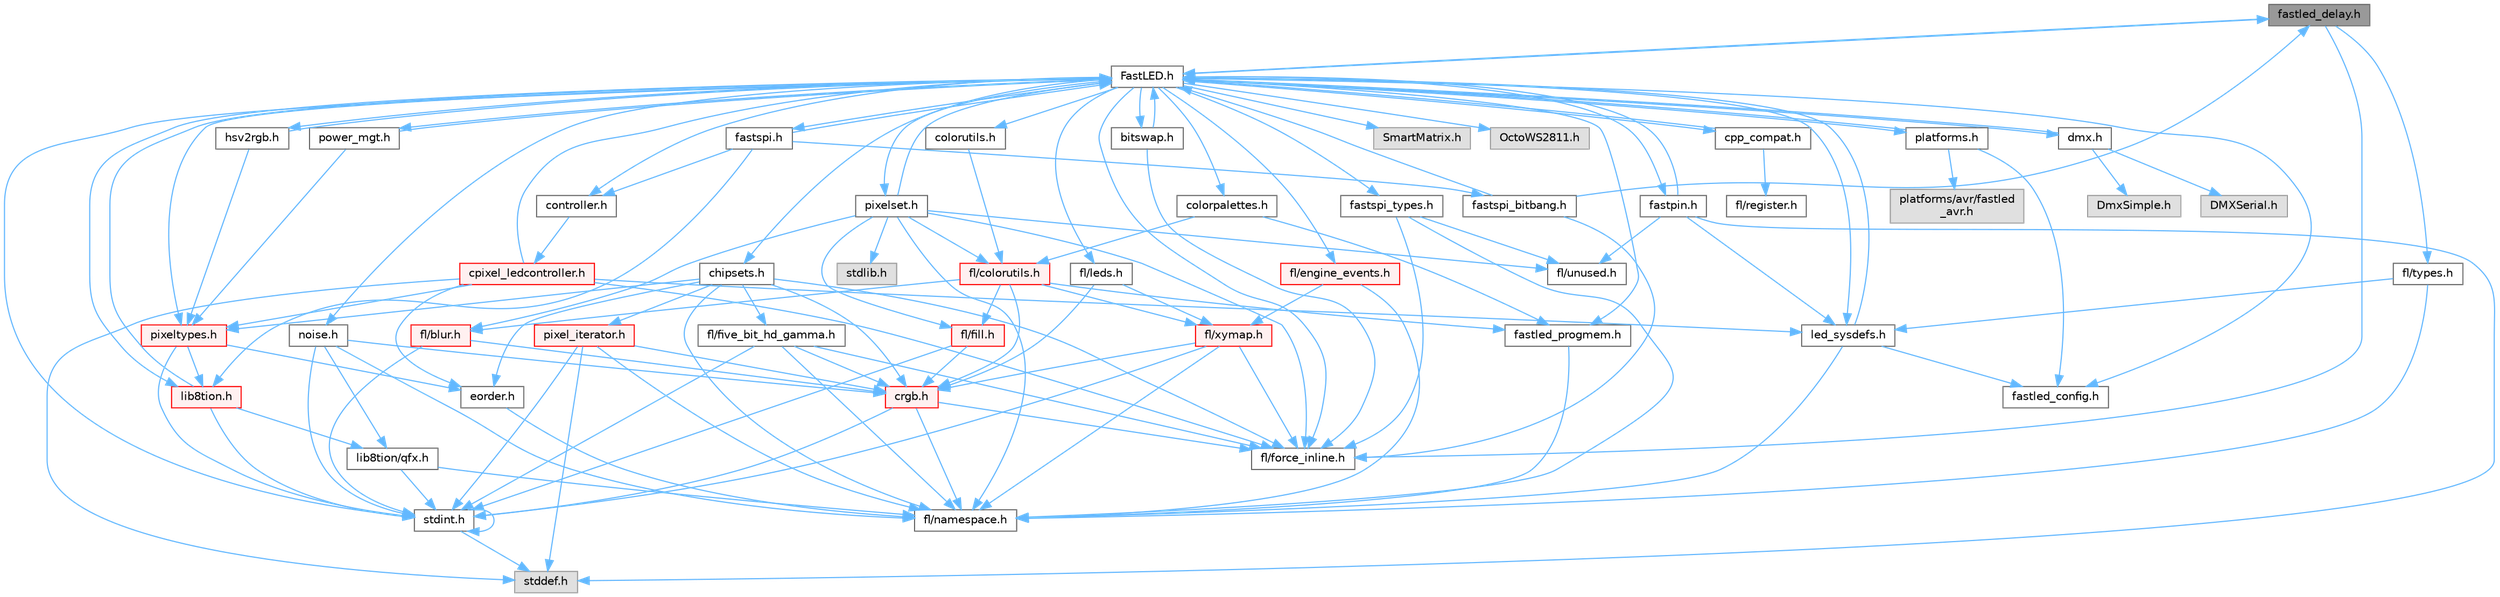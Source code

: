 digraph "fastled_delay.h"
{
 // INTERACTIVE_SVG=YES
 // LATEX_PDF_SIZE
  bgcolor="transparent";
  edge [fontname=Helvetica,fontsize=10,labelfontname=Helvetica,labelfontsize=10];
  node [fontname=Helvetica,fontsize=10,shape=box,height=0.2,width=0.4];
  Node1 [id="Node000001",label="fastled_delay.h",height=0.2,width=0.4,color="gray40", fillcolor="grey60", style="filled", fontcolor="black",tooltip="Utility functions and classes for managing delay cycles."];
  Node1 -> Node2 [id="edge1_Node000001_Node000002",color="steelblue1",style="solid",tooltip=" "];
  Node2 [id="Node000002",label="FastLED.h",height=0.2,width=0.4,color="grey40", fillcolor="white", style="filled",URL="$db/d97/_fast_l_e_d_8h.html",tooltip="central include file for FastLED, defines the CFastLED class/object"];
  Node2 -> Node3 [id="edge2_Node000002_Node000003",color="steelblue1",style="solid",tooltip=" "];
  Node3 [id="Node000003",label="stdint.h",height=0.2,width=0.4,color="grey40", fillcolor="white", style="filled",URL="$df/dd8/stdint_8h.html",tooltip=" "];
  Node3 -> Node4 [id="edge3_Node000003_Node000004",color="steelblue1",style="solid",tooltip=" "];
  Node4 [id="Node000004",label="stddef.h",height=0.2,width=0.4,color="grey60", fillcolor="#E0E0E0", style="filled",tooltip=" "];
  Node3 -> Node3 [id="edge4_Node000003_Node000003",color="steelblue1",style="solid",tooltip=" "];
  Node2 -> Node5 [id="edge5_Node000002_Node000005",color="steelblue1",style="solid",tooltip=" "];
  Node5 [id="Node000005",label="SmartMatrix.h",height=0.2,width=0.4,color="grey60", fillcolor="#E0E0E0", style="filled",tooltip=" "];
  Node2 -> Node6 [id="edge6_Node000002_Node000006",color="steelblue1",style="solid",tooltip=" "];
  Node6 [id="Node000006",label="OctoWS2811.h",height=0.2,width=0.4,color="grey60", fillcolor="#E0E0E0", style="filled",tooltip=" "];
  Node2 -> Node7 [id="edge7_Node000002_Node000007",color="steelblue1",style="solid",tooltip=" "];
  Node7 [id="Node000007",label="fl/force_inline.h",height=0.2,width=0.4,color="grey40", fillcolor="white", style="filled",URL="$d4/d64/force__inline_8h.html",tooltip=" "];
  Node2 -> Node8 [id="edge8_Node000002_Node000008",color="steelblue1",style="solid",tooltip=" "];
  Node8 [id="Node000008",label="cpp_compat.h",height=0.2,width=0.4,color="grey40", fillcolor="white", style="filled",URL="$d9/d13/cpp__compat_8h.html",tooltip="Compatibility functions based on C++ version."];
  Node8 -> Node2 [id="edge9_Node000008_Node000002",color="steelblue1",style="solid",tooltip=" "];
  Node8 -> Node9 [id="edge10_Node000008_Node000009",color="steelblue1",style="solid",tooltip=" "];
  Node9 [id="Node000009",label="fl/register.h",height=0.2,width=0.4,color="grey40", fillcolor="white", style="filled",URL="$df/d80/register_8h.html",tooltip=" "];
  Node2 -> Node10 [id="edge11_Node000002_Node000010",color="steelblue1",style="solid",tooltip=" "];
  Node10 [id="Node000010",label="fastled_config.h",height=0.2,width=0.4,color="grey40", fillcolor="white", style="filled",URL="$d5/d11/fastled__config_8h.html",tooltip="Contains definitions that can be used to configure FastLED at compile time."];
  Node2 -> Node11 [id="edge12_Node000002_Node000011",color="steelblue1",style="solid",tooltip=" "];
  Node11 [id="Node000011",label="led_sysdefs.h",height=0.2,width=0.4,color="grey40", fillcolor="white", style="filled",URL="$d9/d3e/led__sysdefs_8h.html",tooltip="Determines which platform system definitions to include."];
  Node11 -> Node2 [id="edge13_Node000011_Node000002",color="steelblue1",style="solid",tooltip=" "];
  Node11 -> Node10 [id="edge14_Node000011_Node000010",color="steelblue1",style="solid",tooltip=" "];
  Node11 -> Node12 [id="edge15_Node000011_Node000012",color="steelblue1",style="solid",tooltip=" "];
  Node12 [id="Node000012",label="fl/namespace.h",height=0.2,width=0.4,color="grey40", fillcolor="white", style="filled",URL="$df/d2a/namespace_8h.html",tooltip="Implements the FastLED namespace macros."];
  Node2 -> Node1 [id="edge16_Node000002_Node000001",color="steelblue1",style="solid",tooltip=" "];
  Node2 -> Node13 [id="edge17_Node000002_Node000013",color="steelblue1",style="solid",tooltip=" "];
  Node13 [id="Node000013",label="bitswap.h",height=0.2,width=0.4,color="grey40", fillcolor="white", style="filled",URL="$de/ded/bitswap_8h.html",tooltip="Functions for doing a rotation of bits/bytes used by parallel output."];
  Node13 -> Node2 [id="edge18_Node000013_Node000002",color="steelblue1",style="solid",tooltip=" "];
  Node13 -> Node7 [id="edge19_Node000013_Node000007",color="steelblue1",style="solid",tooltip=" "];
  Node2 -> Node14 [id="edge20_Node000002_Node000014",color="steelblue1",style="solid",tooltip=" "];
  Node14 [id="Node000014",label="controller.h",height=0.2,width=0.4,color="grey40", fillcolor="white", style="filled",URL="$d2/dd9/controller_8h.html",tooltip="deprecated: base definitions used by led controllers for writing out led data"];
  Node14 -> Node15 [id="edge21_Node000014_Node000015",color="steelblue1",style="solid",tooltip=" "];
  Node15 [id="Node000015",label="cpixel_ledcontroller.h",height=0.2,width=0.4,color="red", fillcolor="#FFF0F0", style="filled",URL="$d9/d57/cpixel__ledcontroller_8h.html",tooltip="defines the templated version of the CLEDController class"];
  Node15 -> Node4 [id="edge22_Node000015_Node000004",color="steelblue1",style="solid",tooltip=" "];
  Node15 -> Node2 [id="edge23_Node000015_Node000002",color="steelblue1",style="solid",tooltip=" "];
  Node15 -> Node11 [id="edge24_Node000015_Node000011",color="steelblue1",style="solid",tooltip=" "];
  Node15 -> Node16 [id="edge25_Node000015_Node000016",color="steelblue1",style="solid",tooltip=" "];
  Node16 [id="Node000016",label="pixeltypes.h",height=0.2,width=0.4,color="red", fillcolor="#FFF0F0", style="filled",URL="$d2/dba/pixeltypes_8h.html",tooltip="Includes defintions for RGB and HSV pixels."];
  Node16 -> Node3 [id="edge26_Node000016_Node000003",color="steelblue1",style="solid",tooltip=" "];
  Node16 -> Node17 [id="edge27_Node000016_Node000017",color="steelblue1",style="solid",tooltip=" "];
  Node17 [id="Node000017",label="lib8tion.h",height=0.2,width=0.4,color="red", fillcolor="#FFF0F0", style="filled",URL="$df/da5/lib8tion_8h.html",tooltip="Fast, efficient 8-bit math functions specifically designed for high-performance LED programming."];
  Node17 -> Node2 [id="edge28_Node000017_Node000002",color="steelblue1",style="solid",tooltip=" "];
  Node17 -> Node3 [id="edge29_Node000017_Node000003",color="steelblue1",style="solid",tooltip=" "];
  Node17 -> Node20 [id="edge30_Node000017_Node000020",color="steelblue1",style="solid",tooltip=" "];
  Node20 [id="Node000020",label="lib8tion/qfx.h",height=0.2,width=0.4,color="grey40", fillcolor="white", style="filled",URL="$d2/d19/qfx_8h.html",tooltip=" "];
  Node20 -> Node3 [id="edge31_Node000020_Node000003",color="steelblue1",style="solid",tooltip=" "];
  Node20 -> Node12 [id="edge32_Node000020_Node000012",color="steelblue1",style="solid",tooltip=" "];
  Node16 -> Node45 [id="edge33_Node000016_Node000045",color="steelblue1",style="solid",tooltip=" "];
  Node45 [id="Node000045",label="eorder.h",height=0.2,width=0.4,color="grey40", fillcolor="white", style="filled",URL="$db/d07/eorder_8h.html",tooltip="Defines color channel ordering enumerations."];
  Node45 -> Node12 [id="edge34_Node000045_Node000012",color="steelblue1",style="solid",tooltip=" "];
  Node15 -> Node45 [id="edge35_Node000015_Node000045",color="steelblue1",style="solid",tooltip=" "];
  Node15 -> Node7 [id="edge36_Node000015_Node000007",color="steelblue1",style="solid",tooltip=" "];
  Node2 -> Node66 [id="edge37_Node000002_Node000066",color="steelblue1",style="solid",tooltip=" "];
  Node66 [id="Node000066",label="fastpin.h",height=0.2,width=0.4,color="grey40", fillcolor="white", style="filled",URL="$db/d65/fastpin_8h.html",tooltip="Class base definitions for defining fast pin access."];
  Node66 -> Node2 [id="edge38_Node000066_Node000002",color="steelblue1",style="solid",tooltip=" "];
  Node66 -> Node11 [id="edge39_Node000066_Node000011",color="steelblue1",style="solid",tooltip=" "];
  Node66 -> Node4 [id="edge40_Node000066_Node000004",color="steelblue1",style="solid",tooltip=" "];
  Node66 -> Node53 [id="edge41_Node000066_Node000053",color="steelblue1",style="solid",tooltip=" "];
  Node53 [id="Node000053",label="fl/unused.h",height=0.2,width=0.4,color="grey40", fillcolor="white", style="filled",URL="$d8/d4b/unused_8h.html",tooltip=" "];
  Node2 -> Node67 [id="edge42_Node000002_Node000067",color="steelblue1",style="solid",tooltip=" "];
  Node67 [id="Node000067",label="fastspi_types.h",height=0.2,width=0.4,color="grey40", fillcolor="white", style="filled",URL="$d2/ddb/fastspi__types_8h.html",tooltip="Data types and constants used by SPI interfaces."];
  Node67 -> Node7 [id="edge43_Node000067_Node000007",color="steelblue1",style="solid",tooltip=" "];
  Node67 -> Node12 [id="edge44_Node000067_Node000012",color="steelblue1",style="solid",tooltip=" "];
  Node67 -> Node53 [id="edge45_Node000067_Node000053",color="steelblue1",style="solid",tooltip=" "];
  Node2 -> Node68 [id="edge46_Node000002_Node000068",color="steelblue1",style="solid",tooltip=" "];
  Node68 [id="Node000068",label="dmx.h",height=0.2,width=0.4,color="grey40", fillcolor="white", style="filled",URL="$d3/de1/dmx_8h.html",tooltip="Defines the DMX512-based LED controllers."];
  Node68 -> Node2 [id="edge47_Node000068_Node000002",color="steelblue1",style="solid",tooltip=" "];
  Node68 -> Node69 [id="edge48_Node000068_Node000069",color="steelblue1",style="solid",tooltip=" "];
  Node69 [id="Node000069",label="DmxSimple.h",height=0.2,width=0.4,color="grey60", fillcolor="#E0E0E0", style="filled",tooltip=" "];
  Node68 -> Node70 [id="edge49_Node000068_Node000070",color="steelblue1",style="solid",tooltip=" "];
  Node70 [id="Node000070",label="DMXSerial.h",height=0.2,width=0.4,color="grey60", fillcolor="#E0E0E0", style="filled",tooltip=" "];
  Node2 -> Node71 [id="edge50_Node000002_Node000071",color="steelblue1",style="solid",tooltip=" "];
  Node71 [id="Node000071",label="platforms.h",height=0.2,width=0.4,color="grey40", fillcolor="white", style="filled",URL="$da/dc9/platforms_8h.html",tooltip="Determines which platforms headers to include."];
  Node71 -> Node2 [id="edge51_Node000071_Node000002",color="steelblue1",style="solid",tooltip=" "];
  Node71 -> Node10 [id="edge52_Node000071_Node000010",color="steelblue1",style="solid",tooltip=" "];
  Node71 -> Node72 [id="edge53_Node000071_Node000072",color="steelblue1",style="solid",tooltip=" "];
  Node72 [id="Node000072",label="platforms/avr/fastled\l_avr.h",height=0.2,width=0.4,color="grey60", fillcolor="#E0E0E0", style="filled",tooltip=" "];
  Node2 -> Node73 [id="edge54_Node000002_Node000073",color="steelblue1",style="solid",tooltip=" "];
  Node73 [id="Node000073",label="fastled_progmem.h",height=0.2,width=0.4,color="grey40", fillcolor="white", style="filled",URL="$df/dab/fastled__progmem_8h.html",tooltip="Wrapper definitions to allow seamless use of PROGMEM in environments that have it."];
  Node73 -> Node12 [id="edge55_Node000073_Node000012",color="steelblue1",style="solid",tooltip=" "];
  Node2 -> Node17 [id="edge56_Node000002_Node000017",color="steelblue1",style="solid",tooltip=" "];
  Node2 -> Node16 [id="edge57_Node000002_Node000016",color="steelblue1",style="solid",tooltip=" "];
  Node2 -> Node74 [id="edge58_Node000002_Node000074",color="steelblue1",style="solid",tooltip=" "];
  Node74 [id="Node000074",label="hsv2rgb.h",height=0.2,width=0.4,color="grey40", fillcolor="white", style="filled",URL="$de/d9a/hsv2rgb_8h.html",tooltip="Functions to convert from the HSV colorspace to the RGB colorspace."];
  Node74 -> Node2 [id="edge59_Node000074_Node000002",color="steelblue1",style="solid",tooltip=" "];
  Node74 -> Node16 [id="edge60_Node000074_Node000016",color="steelblue1",style="solid",tooltip=" "];
  Node2 -> Node75 [id="edge61_Node000002_Node000075",color="steelblue1",style="solid",tooltip=" "];
  Node75 [id="Node000075",label="colorutils.h",height=0.2,width=0.4,color="grey40", fillcolor="white", style="filled",URL="$d1/dfb/colorutils_8h.html",tooltip=" "];
  Node75 -> Node76 [id="edge62_Node000075_Node000076",color="steelblue1",style="solid",tooltip=" "];
  Node76 [id="Node000076",label="fl/colorutils.h",height=0.2,width=0.4,color="red", fillcolor="#FFF0F0", style="filled",URL="$d7/df9/fl_2colorutils_8h.html",tooltip="Utility functions for color fill, palettes, blending, and more."];
  Node76 -> Node39 [id="edge63_Node000076_Node000039",color="steelblue1",style="solid",tooltip=" "];
  Node39 [id="Node000039",label="crgb.h",height=0.2,width=0.4,color="red", fillcolor="#FFF0F0", style="filled",URL="$db/dd1/crgb_8h.html",tooltip="Defines the red, green, and blue (RGB) pixel struct."];
  Node39 -> Node3 [id="edge64_Node000039_Node000003",color="steelblue1",style="solid",tooltip=" "];
  Node39 -> Node12 [id="edge65_Node000039_Node000012",color="steelblue1",style="solid",tooltip=" "];
  Node39 -> Node7 [id="edge66_Node000039_Node000007",color="steelblue1",style="solid",tooltip=" "];
  Node76 -> Node73 [id="edge67_Node000076_Node000073",color="steelblue1",style="solid",tooltip=" "];
  Node76 -> Node77 [id="edge68_Node000076_Node000077",color="steelblue1",style="solid",tooltip=" "];
  Node77 [id="Node000077",label="fl/blur.h",height=0.2,width=0.4,color="red", fillcolor="#FFF0F0", style="filled",URL="$d4/df5/blur_8h.html",tooltip=" "];
  Node77 -> Node3 [id="edge69_Node000077_Node000003",color="steelblue1",style="solid",tooltip=" "];
  Node77 -> Node39 [id="edge70_Node000077_Node000039",color="steelblue1",style="solid",tooltip=" "];
  Node76 -> Node80 [id="edge71_Node000076_Node000080",color="steelblue1",style="solid",tooltip=" "];
  Node80 [id="Node000080",label="fl/fill.h",height=0.2,width=0.4,color="red", fillcolor="#FFF0F0", style="filled",URL="$d2/d78/fill_8h.html",tooltip=" "];
  Node80 -> Node39 [id="edge72_Node000080_Node000039",color="steelblue1",style="solid",tooltip=" "];
  Node80 -> Node3 [id="edge73_Node000080_Node000003",color="steelblue1",style="solid",tooltip=" "];
  Node76 -> Node63 [id="edge74_Node000076_Node000063",color="steelblue1",style="solid",tooltip=" "];
  Node63 [id="Node000063",label="fl/xymap.h",height=0.2,width=0.4,color="red", fillcolor="#FFF0F0", style="filled",URL="$da/d61/xymap_8h.html",tooltip=" "];
  Node63 -> Node3 [id="edge75_Node000063_Node000003",color="steelblue1",style="solid",tooltip=" "];
  Node63 -> Node39 [id="edge76_Node000063_Node000039",color="steelblue1",style="solid",tooltip=" "];
  Node63 -> Node7 [id="edge77_Node000063_Node000007",color="steelblue1",style="solid",tooltip=" "];
  Node63 -> Node12 [id="edge78_Node000063_Node000012",color="steelblue1",style="solid",tooltip=" "];
  Node2 -> Node81 [id="edge79_Node000002_Node000081",color="steelblue1",style="solid",tooltip=" "];
  Node81 [id="Node000081",label="pixelset.h",height=0.2,width=0.4,color="grey40", fillcolor="white", style="filled",URL="$d4/d46/pixelset_8h.html",tooltip="Declares classes for managing logical groups of LEDs."];
  Node81 -> Node7 [id="edge80_Node000081_Node000007",color="steelblue1",style="solid",tooltip=" "];
  Node81 -> Node12 [id="edge81_Node000081_Node000012",color="steelblue1",style="solid",tooltip=" "];
  Node81 -> Node53 [id="edge82_Node000081_Node000053",color="steelblue1",style="solid",tooltip=" "];
  Node81 -> Node76 [id="edge83_Node000081_Node000076",color="steelblue1",style="solid",tooltip=" "];
  Node81 -> Node80 [id="edge84_Node000081_Node000080",color="steelblue1",style="solid",tooltip=" "];
  Node81 -> Node77 [id="edge85_Node000081_Node000077",color="steelblue1",style="solid",tooltip=" "];
  Node81 -> Node2 [id="edge86_Node000081_Node000002",color="steelblue1",style="solid",tooltip=" "];
  Node81 -> Node82 [id="edge87_Node000081_Node000082",color="steelblue1",style="solid",tooltip=" "];
  Node82 [id="Node000082",label="stdlib.h",height=0.2,width=0.4,color="grey60", fillcolor="#E0E0E0", style="filled",tooltip=" "];
  Node2 -> Node83 [id="edge88_Node000002_Node000083",color="steelblue1",style="solid",tooltip=" "];
  Node83 [id="Node000083",label="colorpalettes.h",height=0.2,width=0.4,color="grey40", fillcolor="white", style="filled",URL="$dc/dcc/colorpalettes_8h.html",tooltip="Declarations for the predefined color palettes supplied by FastLED."];
  Node83 -> Node76 [id="edge89_Node000083_Node000076",color="steelblue1",style="solid",tooltip=" "];
  Node83 -> Node73 [id="edge90_Node000083_Node000073",color="steelblue1",style="solid",tooltip=" "];
  Node2 -> Node84 [id="edge91_Node000002_Node000084",color="steelblue1",style="solid",tooltip=" "];
  Node84 [id="Node000084",label="noise.h",height=0.2,width=0.4,color="grey40", fillcolor="white", style="filled",URL="$d1/d31/noise_8h.html",tooltip="Functions to generate and fill arrays with noise."];
  Node84 -> Node3 [id="edge92_Node000084_Node000003",color="steelblue1",style="solid",tooltip=" "];
  Node84 -> Node39 [id="edge93_Node000084_Node000039",color="steelblue1",style="solid",tooltip=" "];
  Node84 -> Node12 [id="edge94_Node000084_Node000012",color="steelblue1",style="solid",tooltip=" "];
  Node84 -> Node20 [id="edge95_Node000084_Node000020",color="steelblue1",style="solid",tooltip=" "];
  Node2 -> Node85 [id="edge96_Node000002_Node000085",color="steelblue1",style="solid",tooltip=" "];
  Node85 [id="Node000085",label="power_mgt.h",height=0.2,width=0.4,color="grey40", fillcolor="white", style="filled",URL="$dc/d5b/power__mgt_8h.html",tooltip="Functions to limit the power used by FastLED."];
  Node85 -> Node2 [id="edge97_Node000085_Node000002",color="steelblue1",style="solid",tooltip=" "];
  Node85 -> Node16 [id="edge98_Node000085_Node000016",color="steelblue1",style="solid",tooltip=" "];
  Node2 -> Node86 [id="edge99_Node000002_Node000086",color="steelblue1",style="solid",tooltip=" "];
  Node86 [id="Node000086",label="fastspi.h",height=0.2,width=0.4,color="grey40", fillcolor="white", style="filled",URL="$d6/ddc/fastspi_8h.html",tooltip="Serial peripheral interface (SPI) definitions per platform."];
  Node86 -> Node2 [id="edge100_Node000086_Node000002",color="steelblue1",style="solid",tooltip=" "];
  Node86 -> Node14 [id="edge101_Node000086_Node000014",color="steelblue1",style="solid",tooltip=" "];
  Node86 -> Node17 [id="edge102_Node000086_Node000017",color="steelblue1",style="solid",tooltip=" "];
  Node86 -> Node87 [id="edge103_Node000086_Node000087",color="steelblue1",style="solid",tooltip=" "];
  Node87 [id="Node000087",label="fastspi_bitbang.h",height=0.2,width=0.4,color="grey40", fillcolor="white", style="filled",URL="$d9/d8d/fastspi__bitbang_8h.html",tooltip="Software SPI (aka bit-banging) support."];
  Node87 -> Node2 [id="edge104_Node000087_Node000002",color="steelblue1",style="solid",tooltip=" "];
  Node87 -> Node1 [id="edge105_Node000087_Node000001",color="steelblue1",style="solid",tooltip=" "];
  Node87 -> Node7 [id="edge106_Node000087_Node000007",color="steelblue1",style="solid",tooltip=" "];
  Node2 -> Node88 [id="edge107_Node000002_Node000088",color="steelblue1",style="solid",tooltip=" "];
  Node88 [id="Node000088",label="chipsets.h",height=0.2,width=0.4,color="grey40", fillcolor="white", style="filled",URL="$db/d66/chipsets_8h.html",tooltip="Contains the bulk of the definitions for the various LED chipsets supported."];
  Node88 -> Node16 [id="edge108_Node000088_Node000016",color="steelblue1",style="solid",tooltip=" "];
  Node88 -> Node49 [id="edge109_Node000088_Node000049",color="steelblue1",style="solid",tooltip=" "];
  Node49 [id="Node000049",label="fl/five_bit_hd_gamma.h",height=0.2,width=0.4,color="grey40", fillcolor="white", style="filled",URL="$dc/d44/five__bit__hd__gamma_8h.html",tooltip="Declares functions for five-bit gamma correction."];
  Node49 -> Node3 [id="edge110_Node000049_Node000003",color="steelblue1",style="solid",tooltip=" "];
  Node49 -> Node39 [id="edge111_Node000049_Node000039",color="steelblue1",style="solid",tooltip=" "];
  Node49 -> Node7 [id="edge112_Node000049_Node000007",color="steelblue1",style="solid",tooltip=" "];
  Node49 -> Node12 [id="edge113_Node000049_Node000012",color="steelblue1",style="solid",tooltip=" "];
  Node88 -> Node7 [id="edge114_Node000088_Node000007",color="steelblue1",style="solid",tooltip=" "];
  Node88 -> Node51 [id="edge115_Node000088_Node000051",color="steelblue1",style="solid",tooltip=" "];
  Node51 [id="Node000051",label="pixel_iterator.h",height=0.2,width=0.4,color="red", fillcolor="#FFF0F0", style="filled",URL="$d8/d6c/pixel__iterator_8h.html",tooltip="Non-templated low level pixel data writing class."];
  Node51 -> Node4 [id="edge116_Node000051_Node000004",color="steelblue1",style="solid",tooltip=" "];
  Node51 -> Node3 [id="edge117_Node000051_Node000003",color="steelblue1",style="solid",tooltip=" "];
  Node51 -> Node12 [id="edge118_Node000051_Node000012",color="steelblue1",style="solid",tooltip=" "];
  Node51 -> Node39 [id="edge119_Node000051_Node000039",color="steelblue1",style="solid",tooltip=" "];
  Node88 -> Node39 [id="edge120_Node000088_Node000039",color="steelblue1",style="solid",tooltip=" "];
  Node88 -> Node45 [id="edge121_Node000088_Node000045",color="steelblue1",style="solid",tooltip=" "];
  Node88 -> Node12 [id="edge122_Node000088_Node000012",color="steelblue1",style="solid",tooltip=" "];
  Node2 -> Node54 [id="edge123_Node000002_Node000054",color="steelblue1",style="solid",tooltip=" "];
  Node54 [id="Node000054",label="fl/engine_events.h",height=0.2,width=0.4,color="red", fillcolor="#FFF0F0", style="filled",URL="$db/dc0/engine__events_8h.html",tooltip=" "];
  Node54 -> Node12 [id="edge124_Node000054_Node000012",color="steelblue1",style="solid",tooltip=" "];
  Node54 -> Node63 [id="edge125_Node000054_Node000063",color="steelblue1",style="solid",tooltip=" "];
  Node2 -> Node89 [id="edge126_Node000002_Node000089",color="steelblue1",style="solid",tooltip=" "];
  Node89 [id="Node000089",label="fl/leds.h",height=0.2,width=0.4,color="grey40", fillcolor="white", style="filled",URL="$da/d78/leds_8h.html",tooltip=" "];
  Node89 -> Node39 [id="edge127_Node000089_Node000039",color="steelblue1",style="solid",tooltip=" "];
  Node89 -> Node63 [id="edge128_Node000089_Node000063",color="steelblue1",style="solid",tooltip=" "];
  Node1 -> Node90 [id="edge129_Node000001_Node000090",color="steelblue1",style="solid",tooltip=" "];
  Node90 [id="Node000090",label="fl/types.h",height=0.2,width=0.4,color="grey40", fillcolor="white", style="filled",URL="$d7/da1/fl_2types_8h.html",tooltip=" "];
  Node90 -> Node12 [id="edge130_Node000090_Node000012",color="steelblue1",style="solid",tooltip=" "];
  Node90 -> Node11 [id="edge131_Node000090_Node000011",color="steelblue1",style="solid",tooltip=" "];
  Node1 -> Node7 [id="edge132_Node000001_Node000007",color="steelblue1",style="solid",tooltip=" "];
}
